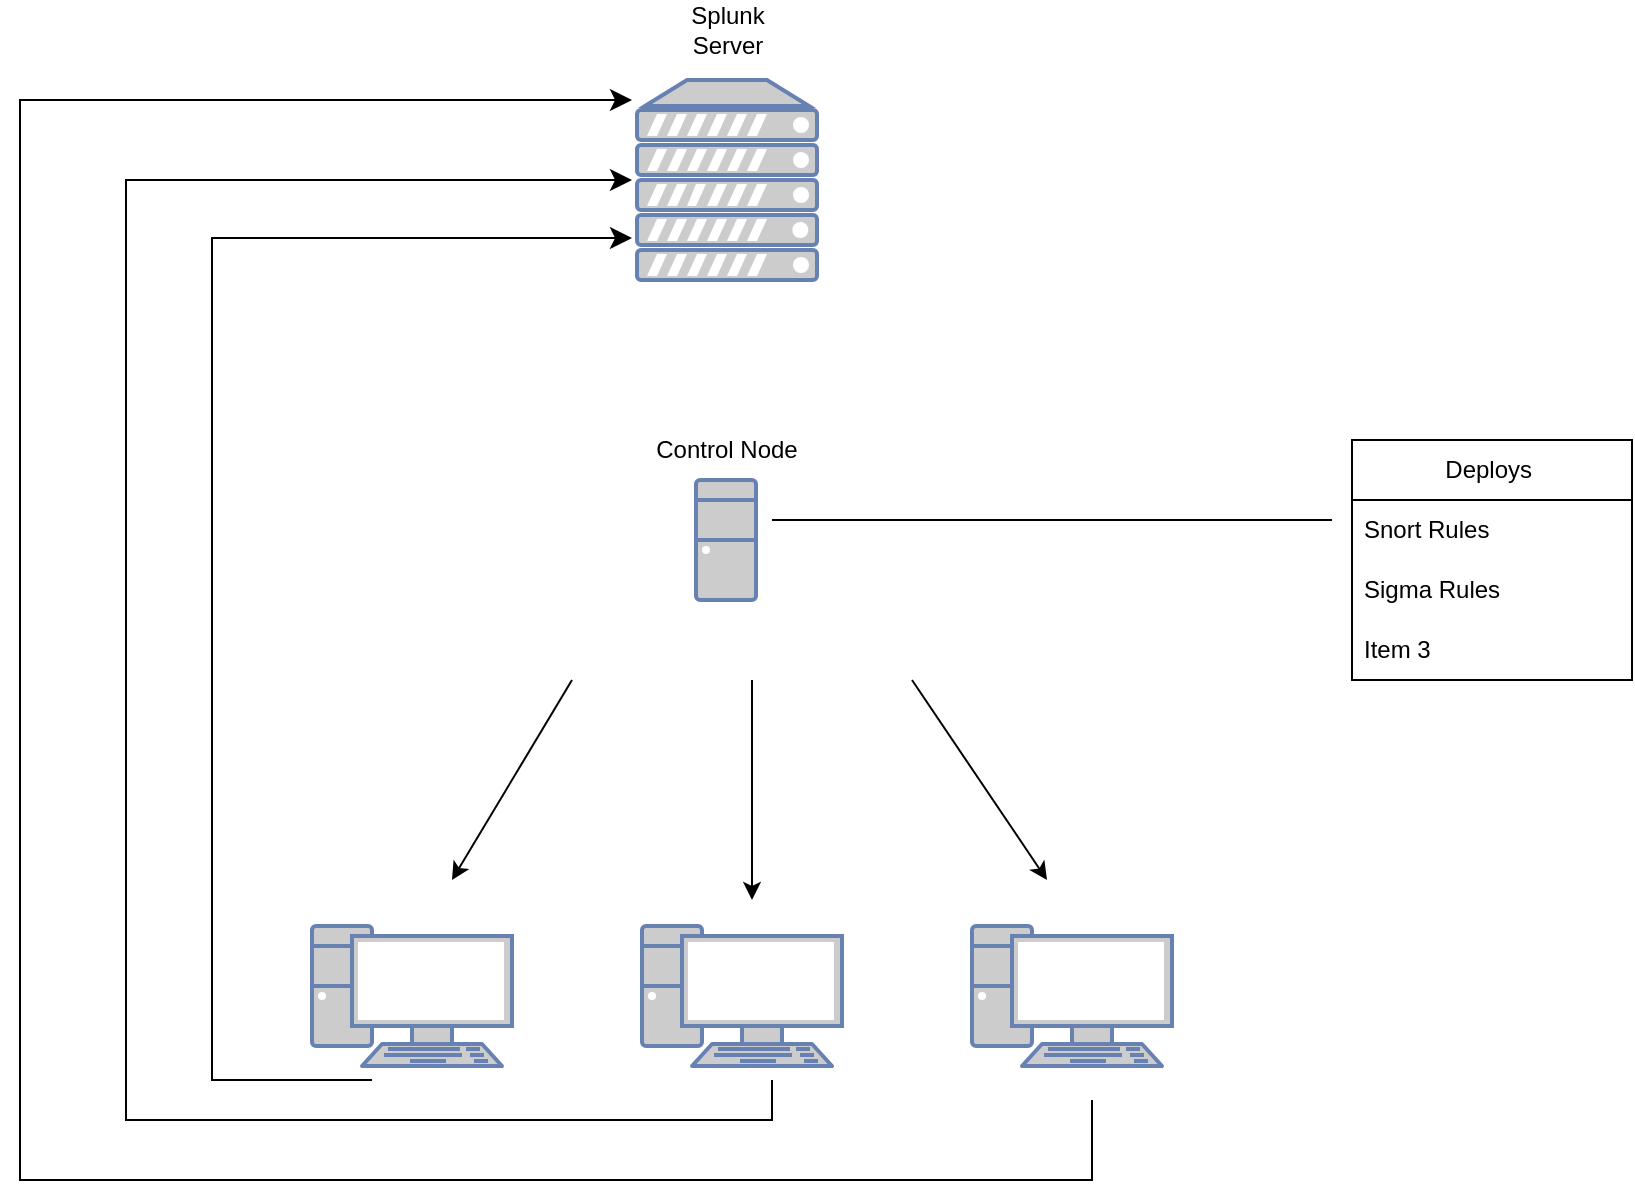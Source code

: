 <mxfile version="20.8.23" type="github"><diagram name="Page-1" id="8kLWx7mdblNUVvPbbAvW"><mxGraphModel dx="1059" dy="1705" grid="1" gridSize="10" guides="1" tooltips="1" connect="1" arrows="1" fold="1" page="1" pageScale="1" pageWidth="850" pageHeight="1100" math="0" shadow="0"><root><mxCell id="0"/><mxCell id="1" parent="0"/><mxCell id="D5WEuP7RKEWB0JZD9iPH-6" value="" style="group" vertex="1" connectable="0" parent="1"><mxGeometry x="160" y="403" width="430" height="70" as="geometry"/></mxCell><mxCell id="D5WEuP7RKEWB0JZD9iPH-3" value="" style="fontColor=#0066CC;verticalAlign=top;verticalLabelPosition=bottom;labelPosition=center;align=center;html=1;outlineConnect=0;fillColor=#CCCCCC;strokeColor=#6881B3;gradientColor=none;gradientDirection=north;strokeWidth=2;shape=mxgraph.networks.pc;" vertex="1" parent="D5WEuP7RKEWB0JZD9iPH-6"><mxGeometry width="100" height="70" as="geometry"/></mxCell><mxCell id="D5WEuP7RKEWB0JZD9iPH-4" value="" style="fontColor=#0066CC;verticalAlign=top;verticalLabelPosition=bottom;labelPosition=center;align=center;html=1;outlineConnect=0;fillColor=#CCCCCC;strokeColor=#6881B3;gradientColor=none;gradientDirection=north;strokeWidth=2;shape=mxgraph.networks.pc;" vertex="1" parent="D5WEuP7RKEWB0JZD9iPH-6"><mxGeometry x="330" width="100" height="70" as="geometry"/></mxCell><mxCell id="D5WEuP7RKEWB0JZD9iPH-5" value="" style="fontColor=#0066CC;verticalAlign=top;verticalLabelPosition=bottom;labelPosition=center;align=center;html=1;outlineConnect=0;fillColor=#CCCCCC;strokeColor=#6881B3;gradientColor=none;gradientDirection=north;strokeWidth=2;shape=mxgraph.networks.pc;" vertex="1" parent="D5WEuP7RKEWB0JZD9iPH-6"><mxGeometry x="165" width="100" height="70" as="geometry"/></mxCell><mxCell id="D5WEuP7RKEWB0JZD9iPH-7" value="" style="group" vertex="1" connectable="0" parent="1"><mxGeometry x="300" y="150" width="135" height="90" as="geometry"/></mxCell><mxCell id="D5WEuP7RKEWB0JZD9iPH-1" value="" style="fontColor=#0066CC;verticalAlign=top;verticalLabelPosition=bottom;labelPosition=center;align=center;html=1;outlineConnect=0;fillColor=#CCCCCC;strokeColor=#6881B3;gradientColor=none;gradientDirection=north;strokeWidth=2;shape=mxgraph.networks.desktop_pc;" vertex="1" parent="D5WEuP7RKEWB0JZD9iPH-7"><mxGeometry x="52" y="30" width="30" height="60" as="geometry"/></mxCell><mxCell id="D5WEuP7RKEWB0JZD9iPH-2" value="Control Node" style="text;strokeColor=none;align=center;fillColor=none;html=1;verticalAlign=middle;whiteSpace=wrap;rounded=0;" vertex="1" parent="D5WEuP7RKEWB0JZD9iPH-7"><mxGeometry width="135" height="30" as="geometry"/></mxCell><mxCell id="D5WEuP7RKEWB0JZD9iPH-8" value="" style="fontColor=#0066CC;verticalAlign=top;verticalLabelPosition=bottom;labelPosition=center;align=center;html=1;outlineConnect=0;fillColor=#CCCCCC;strokeColor=#6881B3;gradientColor=none;gradientDirection=north;strokeWidth=2;shape=mxgraph.networks.server;" vertex="1" parent="1"><mxGeometry x="322.5" y="-20" width="90" height="100" as="geometry"/></mxCell><mxCell id="D5WEuP7RKEWB0JZD9iPH-9" value="Splunk Server" style="text;strokeColor=none;align=center;fillColor=none;html=1;verticalAlign=middle;whiteSpace=wrap;rounded=0;" vertex="1" parent="1"><mxGeometry x="337.5" y="-60" width="60" height="30" as="geometry"/></mxCell><mxCell id="D5WEuP7RKEWB0JZD9iPH-10" value="" style="endArrow=classic;html=1;rounded=0;" edge="1" parent="1"><mxGeometry relative="1" as="geometry"><mxPoint x="290" y="280" as="sourcePoint"/><mxPoint x="230" y="380" as="targetPoint"/></mxGeometry></mxCell><mxCell id="D5WEuP7RKEWB0JZD9iPH-14" value="" style="endArrow=classic;html=1;rounded=0;" edge="1" parent="1"><mxGeometry relative="1" as="geometry"><mxPoint x="380" y="280" as="sourcePoint"/><mxPoint x="380" y="390" as="targetPoint"/></mxGeometry></mxCell><mxCell id="D5WEuP7RKEWB0JZD9iPH-18" value="" style="endArrow=classic;html=1;rounded=0;" edge="1" parent="1"><mxGeometry relative="1" as="geometry"><mxPoint x="460" y="280" as="sourcePoint"/><mxPoint x="527.5" y="380" as="targetPoint"/></mxGeometry></mxCell><mxCell id="D5WEuP7RKEWB0JZD9iPH-22" value="Deploys&amp;nbsp;" style="swimlane;fontStyle=0;childLayout=stackLayout;horizontal=1;startSize=30;horizontalStack=0;resizeParent=1;resizeParentMax=0;resizeLast=0;collapsible=1;marginBottom=0;whiteSpace=wrap;html=1;" vertex="1" parent="1"><mxGeometry x="680" y="160" width="140" height="120" as="geometry"/></mxCell><mxCell id="D5WEuP7RKEWB0JZD9iPH-23" value="Snort Rules" style="text;strokeColor=none;fillColor=none;align=left;verticalAlign=middle;spacingLeft=4;spacingRight=4;overflow=hidden;points=[[0,0.5],[1,0.5]];portConstraint=eastwest;rotatable=0;whiteSpace=wrap;html=1;" vertex="1" parent="D5WEuP7RKEWB0JZD9iPH-22"><mxGeometry y="30" width="140" height="30" as="geometry"/></mxCell><mxCell id="D5WEuP7RKEWB0JZD9iPH-24" value="Sigma Rules" style="text;strokeColor=none;fillColor=none;align=left;verticalAlign=middle;spacingLeft=4;spacingRight=4;overflow=hidden;points=[[0,0.5],[1,0.5]];portConstraint=eastwest;rotatable=0;whiteSpace=wrap;html=1;" vertex="1" parent="D5WEuP7RKEWB0JZD9iPH-22"><mxGeometry y="60" width="140" height="30" as="geometry"/></mxCell><mxCell id="D5WEuP7RKEWB0JZD9iPH-25" value="Item 3" style="text;strokeColor=none;fillColor=none;align=left;verticalAlign=middle;spacingLeft=4;spacingRight=4;overflow=hidden;points=[[0,0.5],[1,0.5]];portConstraint=eastwest;rotatable=0;whiteSpace=wrap;html=1;" vertex="1" parent="D5WEuP7RKEWB0JZD9iPH-22"><mxGeometry y="90" width="140" height="30" as="geometry"/></mxCell><mxCell id="D5WEuP7RKEWB0JZD9iPH-26" value="" style="endArrow=none;html=1;rounded=0;" edge="1" parent="1"><mxGeometry width="50" height="50" relative="1" as="geometry"><mxPoint x="390" y="200" as="sourcePoint"/><mxPoint x="670" y="200" as="targetPoint"/></mxGeometry></mxCell><mxCell id="D5WEuP7RKEWB0JZD9iPH-31" value="" style="edgeStyle=segmentEdgeStyle;endArrow=classic;html=1;curved=0;rounded=0;endSize=8;startSize=8;" edge="1" parent="1"><mxGeometry width="50" height="50" relative="1" as="geometry"><mxPoint x="390" y="480" as="sourcePoint"/><mxPoint x="320" y="30" as="targetPoint"/><Array as="points"><mxPoint x="390" y="500"/><mxPoint x="67" y="500"/><mxPoint x="67" y="30"/></Array></mxGeometry></mxCell><mxCell id="D5WEuP7RKEWB0JZD9iPH-33" value="" style="edgeStyle=segmentEdgeStyle;endArrow=classic;html=1;curved=0;rounded=0;endSize=8;startSize=8;" edge="1" parent="1"><mxGeometry width="50" height="50" relative="1" as="geometry"><mxPoint x="190" y="480" as="sourcePoint"/><mxPoint x="320" y="59" as="targetPoint"/><Array as="points"><mxPoint x="110" y="480"/><mxPoint x="110" y="59"/></Array></mxGeometry></mxCell><mxCell id="D5WEuP7RKEWB0JZD9iPH-34" value="" style="edgeStyle=segmentEdgeStyle;endArrow=classic;html=1;curved=0;rounded=0;endSize=8;startSize=8;" edge="1" parent="1"><mxGeometry width="50" height="50" relative="1" as="geometry"><mxPoint x="550" y="490" as="sourcePoint"/><mxPoint x="320" y="-10" as="targetPoint"/><Array as="points"><mxPoint x="550" y="510"/><mxPoint x="550" y="530"/><mxPoint x="14" y="530"/><mxPoint x="14" y="-10"/></Array></mxGeometry></mxCell></root></mxGraphModel></diagram></mxfile>